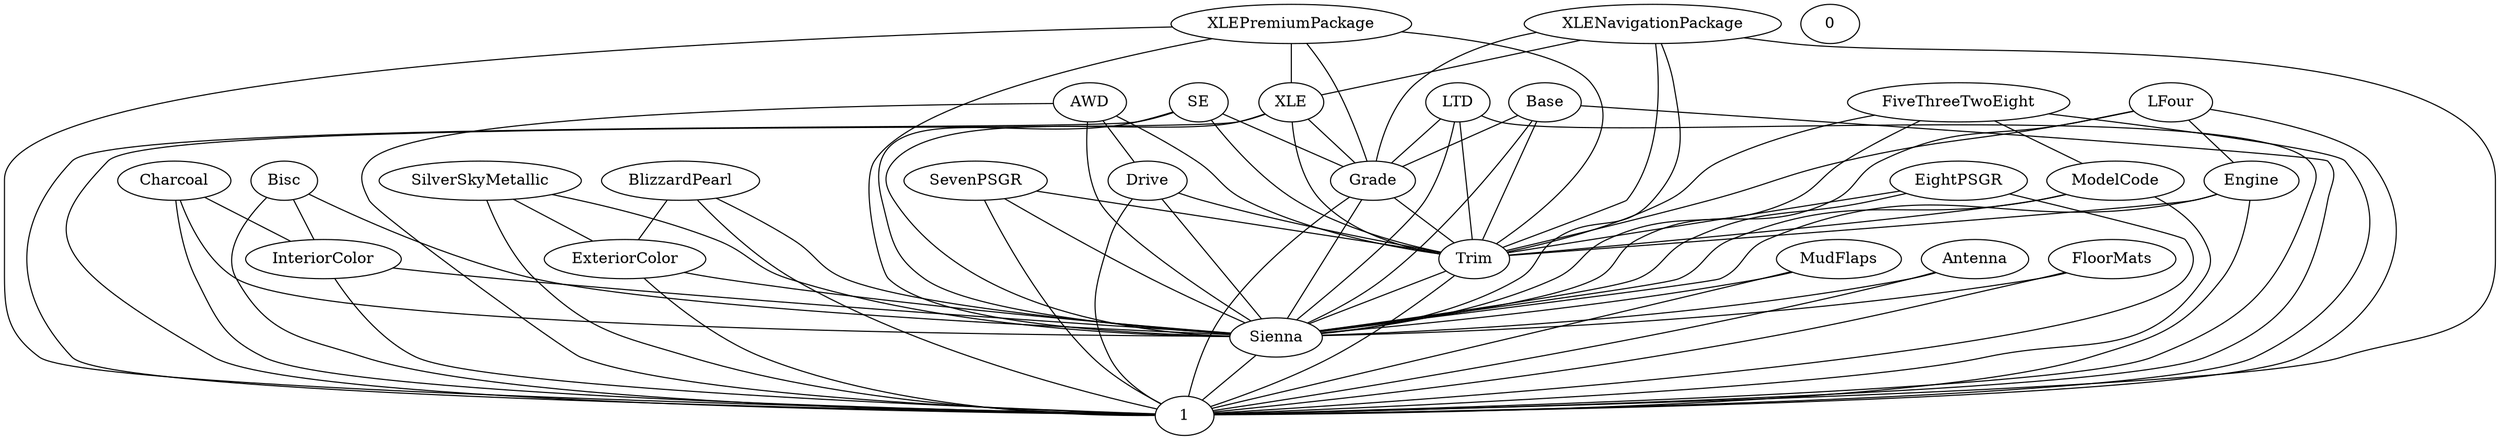 graph G {
  SilverSkyMetallic;
  Charcoal;
  SevenPSGR;
  Drive;
  Sienna;
  MudFlaps;
  XLEPremiumPackage;
  AWD;
  FiveThreeTwoEight;
  SE;
  EightPSGR;
  ExteriorColor;
  XLENavigationPackage;
  Engine;
  0;
  1;
  LTD;
  ModelCode;
  Base;
  BlizzardPearl;
  Bisc;
  InteriorColor;
  LFour;
  XLE;
  Grade;
  Antenna;
  FloorMats;
  Trim;
  Engine -- Trim;
  XLE -- Grade;
  XLEPremiumPackage -- XLE;
  LFour -- Engine;
  Bisc -- InteriorColor;
  SilverSkyMetallic -- ExteriorColor;
  SE -- Grade;
  LTD -- Grade;
  Grade -- Trim;
  AWD -- Drive;
  BlizzardPearl -- ExteriorColor;
  Trim -- Sienna;
  Base -- Grade;
  FiveThreeTwoEight -- ModelCode;
  Drive -- Trim;
  XLENavigationPackage -- XLE;
  ModelCode -- Trim;
  Sienna -- 1;
  Charcoal -- InteriorColor;
  SevenPSGR -- Trim;
  Drive -- Sienna;
  MudFlaps -- Sienna;
  XLEPremiumPackage -- Grade;
  AWD -- Sienna;
  AWD -- Trim;
  FiveThreeTwoEight -- Trim;
  SE -- Trim;
  EightPSGR -- Sienna;
  EightPSGR -- Trim;
  ExteriorColor -- 1;
  ExteriorColor -- Sienna;
  XLENavigationPackage -- Grade;
  Engine -- Sienna;
  LTD -- Trim;
  ModelCode -- Sienna;
  Base -- Trim;
  BlizzardPearl -- Sienna;
  BlizzardPearl -- 1;
  InteriorColor -- 1;
  InteriorColor -- Sienna;
  LFour -- Sienna;
  LFour -- Trim;
  XLE -- Trim;
  Grade -- Sienna;
  Antenna -- 1;
  Antenna -- Sienna;
  FloorMats -- 1;
  FloorMats -- Sienna;
  Trim -- 1;
  SilverSkyMetallic -- Sienna;
  SilverSkyMetallic -- 1;
  Charcoal -- Sienna;
  Charcoal -- 1;
  SevenPSGR -- 1;
  SevenPSGR -- Sienna;
  Drive -- 1;
  MudFlaps -- 1;
  XLEPremiumPackage -- Sienna;
  XLEPremiumPackage -- Trim;
  AWD -- 1;
  FiveThreeTwoEight -- 1;
  FiveThreeTwoEight -- Sienna;
  SE -- 1;
  SE -- Sienna;
  EightPSGR -- 1;
  XLENavigationPackage -- Sienna;
  XLENavigationPackage -- Trim;
  Engine -- 1;
  LTD -- 1;
  LTD -- Sienna;
  ModelCode -- 1;
  Base -- 1;
  Base -- Sienna;
  Bisc -- Sienna;
  Bisc -- 1;
  LFour -- 1;
  XLE -- 1;
  XLE -- Sienna;
  Grade -- 1;
  XLEPremiumPackage -- 1;
  XLENavigationPackage -- 1;
}
